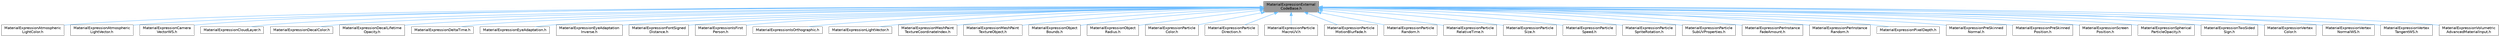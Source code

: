 digraph "MaterialExpressionExternalCodeBase.h"
{
 // INTERACTIVE_SVG=YES
 // LATEX_PDF_SIZE
  bgcolor="transparent";
  edge [fontname=Helvetica,fontsize=10,labelfontname=Helvetica,labelfontsize=10];
  node [fontname=Helvetica,fontsize=10,shape=box,height=0.2,width=0.4];
  Node1 [id="Node000001",label="MaterialExpressionExternal\lCodeBase.h",height=0.2,width=0.4,color="gray40", fillcolor="grey60", style="filled", fontcolor="black",tooltip=" "];
  Node1 -> Node2 [id="edge1_Node000001_Node000002",dir="back",color="steelblue1",style="solid",tooltip=" "];
  Node2 [id="Node000002",label="MaterialExpressionAtmospheric\lLightColor.h",height=0.2,width=0.4,color="grey40", fillcolor="white", style="filled",URL="$db/d3f/MaterialExpressionAtmosphericLightColor_8h.html",tooltip=" "];
  Node1 -> Node3 [id="edge2_Node000001_Node000003",dir="back",color="steelblue1",style="solid",tooltip=" "];
  Node3 [id="Node000003",label="MaterialExpressionAtmospheric\lLightVector.h",height=0.2,width=0.4,color="grey40", fillcolor="white", style="filled",URL="$d3/d3c/MaterialExpressionAtmosphericLightVector_8h.html",tooltip=" "];
  Node1 -> Node4 [id="edge3_Node000001_Node000004",dir="back",color="steelblue1",style="solid",tooltip=" "];
  Node4 [id="Node000004",label="MaterialExpressionCamera\lVectorWS.h",height=0.2,width=0.4,color="grey40", fillcolor="white", style="filled",URL="$d4/dbe/MaterialExpressionCameraVectorWS_8h.html",tooltip=" "];
  Node1 -> Node5 [id="edge4_Node000001_Node000005",dir="back",color="steelblue1",style="solid",tooltip=" "];
  Node5 [id="Node000005",label="MaterialExpressionCloudLayer.h",height=0.2,width=0.4,color="grey40", fillcolor="white", style="filled",URL="$da/dfa/MaterialExpressionCloudLayer_8h.html",tooltip=" "];
  Node1 -> Node6 [id="edge5_Node000001_Node000006",dir="back",color="steelblue1",style="solid",tooltip=" "];
  Node6 [id="Node000006",label="MaterialExpressionDecalColor.h",height=0.2,width=0.4,color="grey40", fillcolor="white", style="filled",URL="$d3/d4c/MaterialExpressionDecalColor_8h.html",tooltip=" "];
  Node1 -> Node7 [id="edge6_Node000001_Node000007",dir="back",color="steelblue1",style="solid",tooltip=" "];
  Node7 [id="Node000007",label="MaterialExpressionDecalLifetime\lOpacity.h",height=0.2,width=0.4,color="grey40", fillcolor="white", style="filled",URL="$d7/df5/MaterialExpressionDecalLifetimeOpacity_8h.html",tooltip=" "];
  Node1 -> Node8 [id="edge7_Node000001_Node000008",dir="back",color="steelblue1",style="solid",tooltip=" "];
  Node8 [id="Node000008",label="MaterialExpressionDeltaTime.h",height=0.2,width=0.4,color="grey40", fillcolor="white", style="filled",URL="$d0/dc7/MaterialExpressionDeltaTime_8h.html",tooltip=" "];
  Node1 -> Node9 [id="edge8_Node000001_Node000009",dir="back",color="steelblue1",style="solid",tooltip=" "];
  Node9 [id="Node000009",label="MaterialExpressionEyeAdaptation.h",height=0.2,width=0.4,color="grey40", fillcolor="white", style="filled",URL="$d8/d9b/MaterialExpressionEyeAdaptation_8h.html",tooltip=" "];
  Node1 -> Node10 [id="edge9_Node000001_Node000010",dir="back",color="steelblue1",style="solid",tooltip=" "];
  Node10 [id="Node000010",label="MaterialExpressionEyeAdaptation\lInverse.h",height=0.2,width=0.4,color="grey40", fillcolor="white", style="filled",URL="$d0/de9/MaterialExpressionEyeAdaptationInverse_8h.html",tooltip=" "];
  Node1 -> Node11 [id="edge10_Node000001_Node000011",dir="back",color="steelblue1",style="solid",tooltip=" "];
  Node11 [id="Node000011",label="MaterialExpressionFontSigned\lDistance.h",height=0.2,width=0.4,color="grey40", fillcolor="white", style="filled",URL="$d7/db9/MaterialExpressionFontSignedDistance_8h.html",tooltip=" "];
  Node1 -> Node12 [id="edge11_Node000001_Node000012",dir="back",color="steelblue1",style="solid",tooltip=" "];
  Node12 [id="Node000012",label="MaterialExpressionIsFirst\lPerson.h",height=0.2,width=0.4,color="grey40", fillcolor="white", style="filled",URL="$d3/db8/MaterialExpressionIsFirstPerson_8h.html",tooltip=" "];
  Node1 -> Node13 [id="edge12_Node000001_Node000013",dir="back",color="steelblue1",style="solid",tooltip=" "];
  Node13 [id="Node000013",label="MaterialExpressionIsOrthographic.h",height=0.2,width=0.4,color="grey40", fillcolor="white", style="filled",URL="$d4/dfa/MaterialExpressionIsOrthographic_8h.html",tooltip=" "];
  Node1 -> Node14 [id="edge13_Node000001_Node000014",dir="back",color="steelblue1",style="solid",tooltip=" "];
  Node14 [id="Node000014",label="MaterialExpressionLightVector.h",height=0.2,width=0.4,color="grey40", fillcolor="white", style="filled",URL="$d0/d09/MaterialExpressionLightVector_8h.html",tooltip=" "];
  Node1 -> Node15 [id="edge14_Node000001_Node000015",dir="back",color="steelblue1",style="solid",tooltip=" "];
  Node15 [id="Node000015",label="MaterialExpressionMeshPaint\lTextureCoordinateIndex.h",height=0.2,width=0.4,color="grey40", fillcolor="white", style="filled",URL="$dc/dc2/MaterialExpressionMeshPaintTextureCoordinateIndex_8h.html",tooltip=" "];
  Node1 -> Node16 [id="edge15_Node000001_Node000016",dir="back",color="steelblue1",style="solid",tooltip=" "];
  Node16 [id="Node000016",label="MaterialExpressionMeshPaint\lTextureObject.h",height=0.2,width=0.4,color="grey40", fillcolor="white", style="filled",URL="$da/d82/MaterialExpressionMeshPaintTextureObject_8h.html",tooltip=" "];
  Node1 -> Node17 [id="edge16_Node000001_Node000017",dir="back",color="steelblue1",style="solid",tooltip=" "];
  Node17 [id="Node000017",label="MaterialExpressionObject\lBounds.h",height=0.2,width=0.4,color="grey40", fillcolor="white", style="filled",URL="$d3/db6/MaterialExpressionObjectBounds_8h.html",tooltip=" "];
  Node1 -> Node18 [id="edge17_Node000001_Node000018",dir="back",color="steelblue1",style="solid",tooltip=" "];
  Node18 [id="Node000018",label="MaterialExpressionObject\lRadius.h",height=0.2,width=0.4,color="grey40", fillcolor="white", style="filled",URL="$d4/dbf/MaterialExpressionObjectRadius_8h.html",tooltip=" "];
  Node1 -> Node19 [id="edge18_Node000001_Node000019",dir="back",color="steelblue1",style="solid",tooltip=" "];
  Node19 [id="Node000019",label="MaterialExpressionParticle\lColor.h",height=0.2,width=0.4,color="grey40", fillcolor="white", style="filled",URL="$d4/d6e/MaterialExpressionParticleColor_8h.html",tooltip=" "];
  Node1 -> Node20 [id="edge19_Node000001_Node000020",dir="back",color="steelblue1",style="solid",tooltip=" "];
  Node20 [id="Node000020",label="MaterialExpressionParticle\lDirection.h",height=0.2,width=0.4,color="grey40", fillcolor="white", style="filled",URL="$db/d68/MaterialExpressionParticleDirection_8h.html",tooltip=" "];
  Node1 -> Node21 [id="edge20_Node000001_Node000021",dir="back",color="steelblue1",style="solid",tooltip=" "];
  Node21 [id="Node000021",label="MaterialExpressionParticle\lMacroUV.h",height=0.2,width=0.4,color="grey40", fillcolor="white", style="filled",URL="$da/d16/MaterialExpressionParticleMacroUV_8h.html",tooltip=" "];
  Node1 -> Node22 [id="edge21_Node000001_Node000022",dir="back",color="steelblue1",style="solid",tooltip=" "];
  Node22 [id="Node000022",label="MaterialExpressionParticle\lMotionBlurFade.h",height=0.2,width=0.4,color="grey40", fillcolor="white", style="filled",URL="$d6/dfe/MaterialExpressionParticleMotionBlurFade_8h.html",tooltip=" "];
  Node1 -> Node23 [id="edge22_Node000001_Node000023",dir="back",color="steelblue1",style="solid",tooltip=" "];
  Node23 [id="Node000023",label="MaterialExpressionParticle\lRandom.h",height=0.2,width=0.4,color="grey40", fillcolor="white", style="filled",URL="$d3/db7/MaterialExpressionParticleRandom_8h.html",tooltip=" "];
  Node1 -> Node24 [id="edge23_Node000001_Node000024",dir="back",color="steelblue1",style="solid",tooltip=" "];
  Node24 [id="Node000024",label="MaterialExpressionParticle\lRelativeTime.h",height=0.2,width=0.4,color="grey40", fillcolor="white", style="filled",URL="$df/d12/MaterialExpressionParticleRelativeTime_8h.html",tooltip=" "];
  Node1 -> Node25 [id="edge24_Node000001_Node000025",dir="back",color="steelblue1",style="solid",tooltip=" "];
  Node25 [id="Node000025",label="MaterialExpressionParticle\lSize.h",height=0.2,width=0.4,color="grey40", fillcolor="white", style="filled",URL="$d8/d81/MaterialExpressionParticleSize_8h.html",tooltip=" "];
  Node1 -> Node26 [id="edge25_Node000001_Node000026",dir="back",color="steelblue1",style="solid",tooltip=" "];
  Node26 [id="Node000026",label="MaterialExpressionParticle\lSpeed.h",height=0.2,width=0.4,color="grey40", fillcolor="white", style="filled",URL="$d4/df9/MaterialExpressionParticleSpeed_8h.html",tooltip=" "];
  Node1 -> Node27 [id="edge26_Node000001_Node000027",dir="back",color="steelblue1",style="solid",tooltip=" "];
  Node27 [id="Node000027",label="MaterialExpressionParticle\lSpriteRotation.h",height=0.2,width=0.4,color="grey40", fillcolor="white", style="filled",URL="$de/d5f/MaterialExpressionParticleSpriteRotation_8h.html",tooltip=" "];
  Node1 -> Node28 [id="edge27_Node000001_Node000028",dir="back",color="steelblue1",style="solid",tooltip=" "];
  Node28 [id="Node000028",label="MaterialExpressionParticle\lSubUVProperties.h",height=0.2,width=0.4,color="grey40", fillcolor="white", style="filled",URL="$d0/d52/MaterialExpressionParticleSubUVProperties_8h.html",tooltip=" "];
  Node1 -> Node29 [id="edge28_Node000001_Node000029",dir="back",color="steelblue1",style="solid",tooltip=" "];
  Node29 [id="Node000029",label="MaterialExpressionPerInstance\lFadeAmount.h",height=0.2,width=0.4,color="grey40", fillcolor="white", style="filled",URL="$db/dfd/MaterialExpressionPerInstanceFadeAmount_8h.html",tooltip=" "];
  Node1 -> Node30 [id="edge29_Node000001_Node000030",dir="back",color="steelblue1",style="solid",tooltip=" "];
  Node30 [id="Node000030",label="MaterialExpressionPerInstance\lRandom.h",height=0.2,width=0.4,color="grey40", fillcolor="white", style="filled",URL="$d3/dad/MaterialExpressionPerInstanceRandom_8h.html",tooltip=" "];
  Node1 -> Node31 [id="edge30_Node000001_Node000031",dir="back",color="steelblue1",style="solid",tooltip=" "];
  Node31 [id="Node000031",label="MaterialExpressionPixelDepth.h",height=0.2,width=0.4,color="grey40", fillcolor="white", style="filled",URL="$d9/de6/MaterialExpressionPixelDepth_8h.html",tooltip=" "];
  Node1 -> Node32 [id="edge31_Node000001_Node000032",dir="back",color="steelblue1",style="solid",tooltip=" "];
  Node32 [id="Node000032",label="MaterialExpressionPreSkinned\lNormal.h",height=0.2,width=0.4,color="grey40", fillcolor="white", style="filled",URL="$dc/d0e/MaterialExpressionPreSkinnedNormal_8h.html",tooltip=" "];
  Node1 -> Node33 [id="edge32_Node000001_Node000033",dir="back",color="steelblue1",style="solid",tooltip=" "];
  Node33 [id="Node000033",label="MaterialExpressionPreSkinned\lPosition.h",height=0.2,width=0.4,color="grey40", fillcolor="white", style="filled",URL="$de/d89/MaterialExpressionPreSkinnedPosition_8h.html",tooltip=" "];
  Node1 -> Node34 [id="edge33_Node000001_Node000034",dir="back",color="steelblue1",style="solid",tooltip=" "];
  Node34 [id="Node000034",label="MaterialExpressionScreen\lPosition.h",height=0.2,width=0.4,color="grey40", fillcolor="white", style="filled",URL="$d9/d9a/MaterialExpressionScreenPosition_8h.html",tooltip=" "];
  Node1 -> Node35 [id="edge34_Node000001_Node000035",dir="back",color="steelblue1",style="solid",tooltip=" "];
  Node35 [id="Node000035",label="MaterialExpressionSpherical\lParticleOpacity.h",height=0.2,width=0.4,color="grey40", fillcolor="white", style="filled",URL="$de/dd2/MaterialExpressionSphericalParticleOpacity_8h.html",tooltip=" "];
  Node1 -> Node36 [id="edge35_Node000001_Node000036",dir="back",color="steelblue1",style="solid",tooltip=" "];
  Node36 [id="Node000036",label="MaterialExpressionTwoSided\lSign.h",height=0.2,width=0.4,color="grey40", fillcolor="white", style="filled",URL="$da/d68/MaterialExpressionTwoSidedSign_8h.html",tooltip=" "];
  Node1 -> Node37 [id="edge36_Node000001_Node000037",dir="back",color="steelblue1",style="solid",tooltip=" "];
  Node37 [id="Node000037",label="MaterialExpressionVertex\lColor.h",height=0.2,width=0.4,color="grey40", fillcolor="white", style="filled",URL="$d5/db0/MaterialExpressionVertexColor_8h.html",tooltip=" "];
  Node1 -> Node38 [id="edge37_Node000001_Node000038",dir="back",color="steelblue1",style="solid",tooltip=" "];
  Node38 [id="Node000038",label="MaterialExpressionVertex\lNormalWS.h",height=0.2,width=0.4,color="grey40", fillcolor="white", style="filled",URL="$d6/dde/MaterialExpressionVertexNormalWS_8h.html",tooltip=" "];
  Node1 -> Node39 [id="edge38_Node000001_Node000039",dir="back",color="steelblue1",style="solid",tooltip=" "];
  Node39 [id="Node000039",label="MaterialExpressionVertex\lTangentWS.h",height=0.2,width=0.4,color="grey40", fillcolor="white", style="filled",URL="$d6/d95/MaterialExpressionVertexTangentWS_8h.html",tooltip=" "];
  Node1 -> Node40 [id="edge39_Node000001_Node000040",dir="back",color="steelblue1",style="solid",tooltip=" "];
  Node40 [id="Node000040",label="MaterialExpressionVolumetric\lAdvancedMaterialInput.h",height=0.2,width=0.4,color="grey40", fillcolor="white", style="filled",URL="$d7/db1/MaterialExpressionVolumetricAdvancedMaterialInput_8h.html",tooltip=" "];
}
